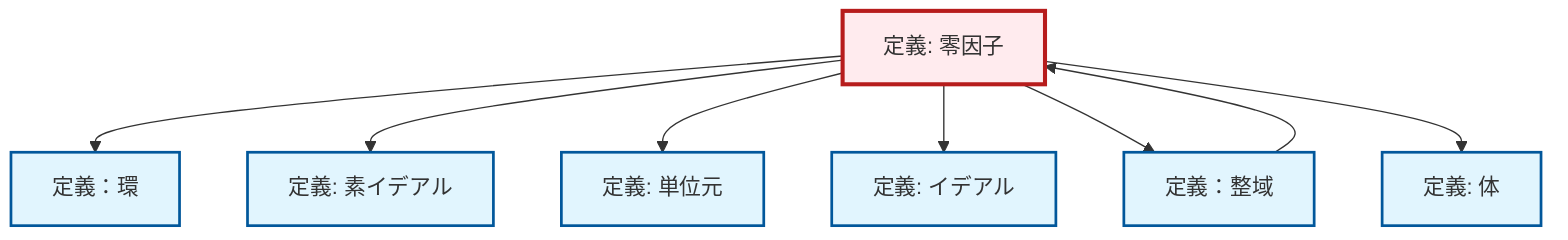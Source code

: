 graph TD
    classDef definition fill:#e1f5fe,stroke:#01579b,stroke-width:2px
    classDef theorem fill:#f3e5f5,stroke:#4a148c,stroke-width:2px
    classDef axiom fill:#fff3e0,stroke:#e65100,stroke-width:2px
    classDef example fill:#e8f5e9,stroke:#1b5e20,stroke-width:2px
    classDef current fill:#ffebee,stroke:#b71c1c,stroke-width:3px
    def-prime-ideal["定義: 素イデアル"]:::definition
    def-ring["定義：環"]:::definition
    def-identity-element["定義: 単位元"]:::definition
    def-zero-divisor["定義: 零因子"]:::definition
    def-ideal["定義: イデアル"]:::definition
    def-integral-domain["定義：整域"]:::definition
    def-field["定義: 体"]:::definition
    def-zero-divisor --> def-ring
    def-zero-divisor --> def-prime-ideal
    def-zero-divisor --> def-identity-element
    def-integral-domain --> def-zero-divisor
    def-zero-divisor --> def-ideal
    def-zero-divisor --> def-integral-domain
    def-zero-divisor --> def-field
    class def-zero-divisor current